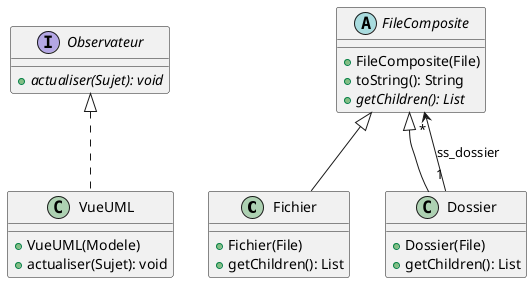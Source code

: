 @startuml
class Fichier {
+Fichier(File)
+getChildren(): List
}

interface Observateur {
+{abstract} actualiser(Sujet): void
}

class Dossier {
+Dossier(File)
+getChildren(): List
}

class VueUML {
+VueUML(Modele)
+actualiser(Sujet): void
}

abstract class FileComposite {
+FileComposite(File)
+toString(): String
+{abstract} getChildren(): List
}

Fichier -u-|> FileComposite : ""
Dossier -u-|> FileComposite : ""
Dossier "1" --> "*" FileComposite : ss_dossier
VueUML .u.|> Observateur : ""
@enduml